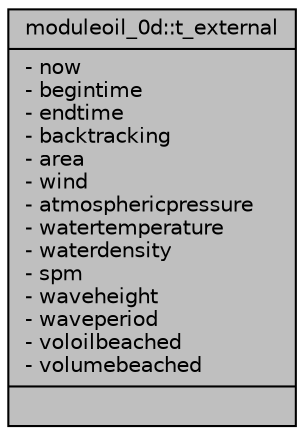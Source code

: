digraph "moduleoil_0d::t_external"
{
 // LATEX_PDF_SIZE
  edge [fontname="Helvetica",fontsize="10",labelfontname="Helvetica",labelfontsize="10"];
  node [fontname="Helvetica",fontsize="10",shape=record];
  Node1 [label="{moduleoil_0d::t_external\n|- now\l- begintime\l- endtime\l- backtracking\l- area\l- wind\l- atmosphericpressure\l- watertemperature\l- waterdensity\l- spm\l- waveheight\l- waveperiod\l- voloilbeached\l- volumebeached\l|}",height=0.2,width=0.4,color="black", fillcolor="grey75", style="filled", fontcolor="black",tooltip=" "];
}

